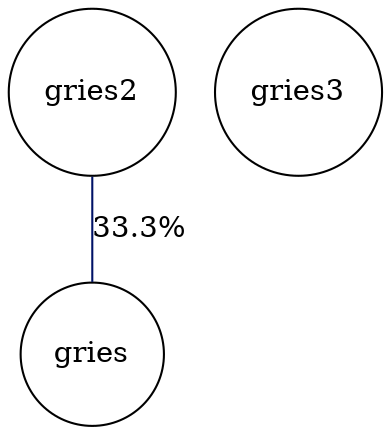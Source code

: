 digraph G {
  gries [shape=circle, ];
  gries2 [shape=circle, ];
  gries3 [shape=circle, ];
  
  
  gries2 -> gries [arrowhead=none, color="#001267", label="33.3%", ];
  
  }